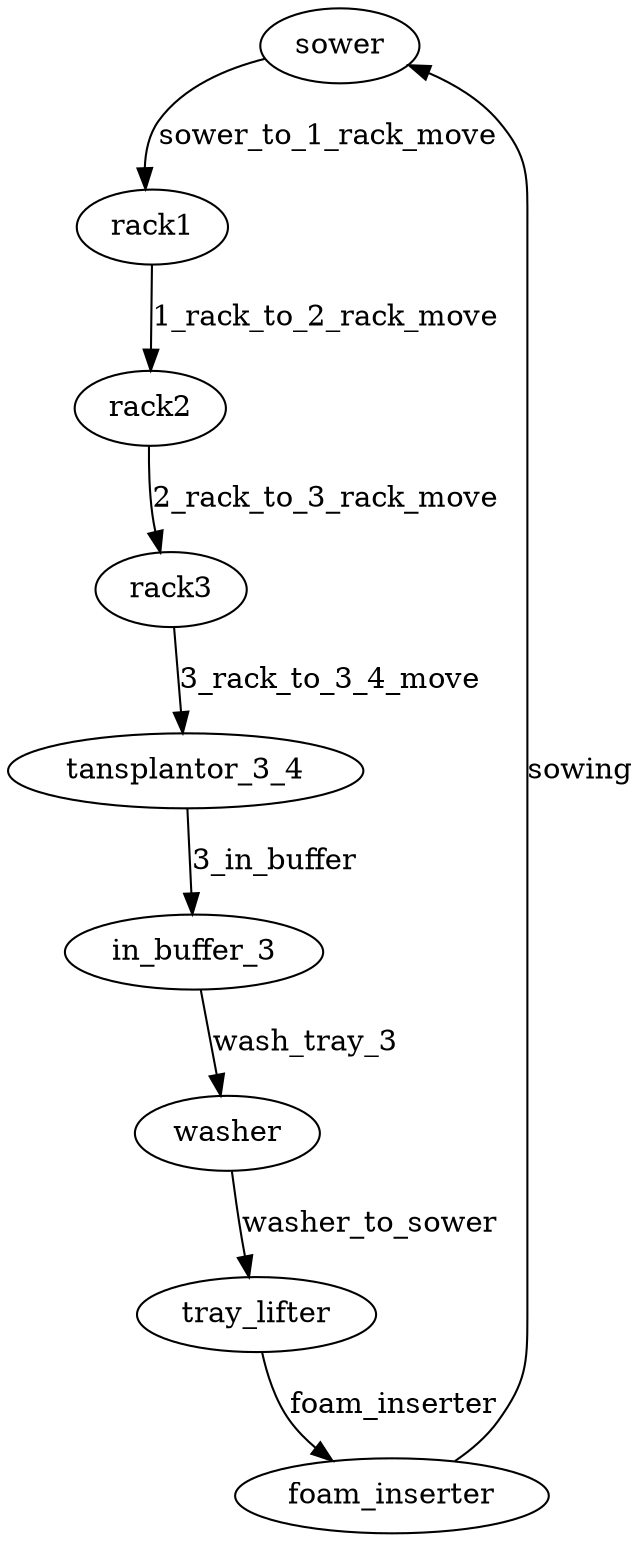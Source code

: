     
digraph {
    sower -> rack1[label="sower_to_1_rack_move"];
    rack1 -> rack2[label="1_rack_to_2_rack_move"];
    rack2 -> rack3[label="2_rack_to_3_rack_move"];
    rack3 -> tansplantor_3_4[label="3_rack_to_3_4_move"];
    tansplantor_3_4 -> in_buffer_3[label="3_in_buffer"];
    in_buffer_3 -> washer[label="wash_tray_3"]; 
    washer-> tray_lifter[label = "washer_to_sower"];
    tray_lifter->foam_inserter[label = "foam_inserter"]; 
    foam_inserter->sower[label = "sowing"]; 
   
}